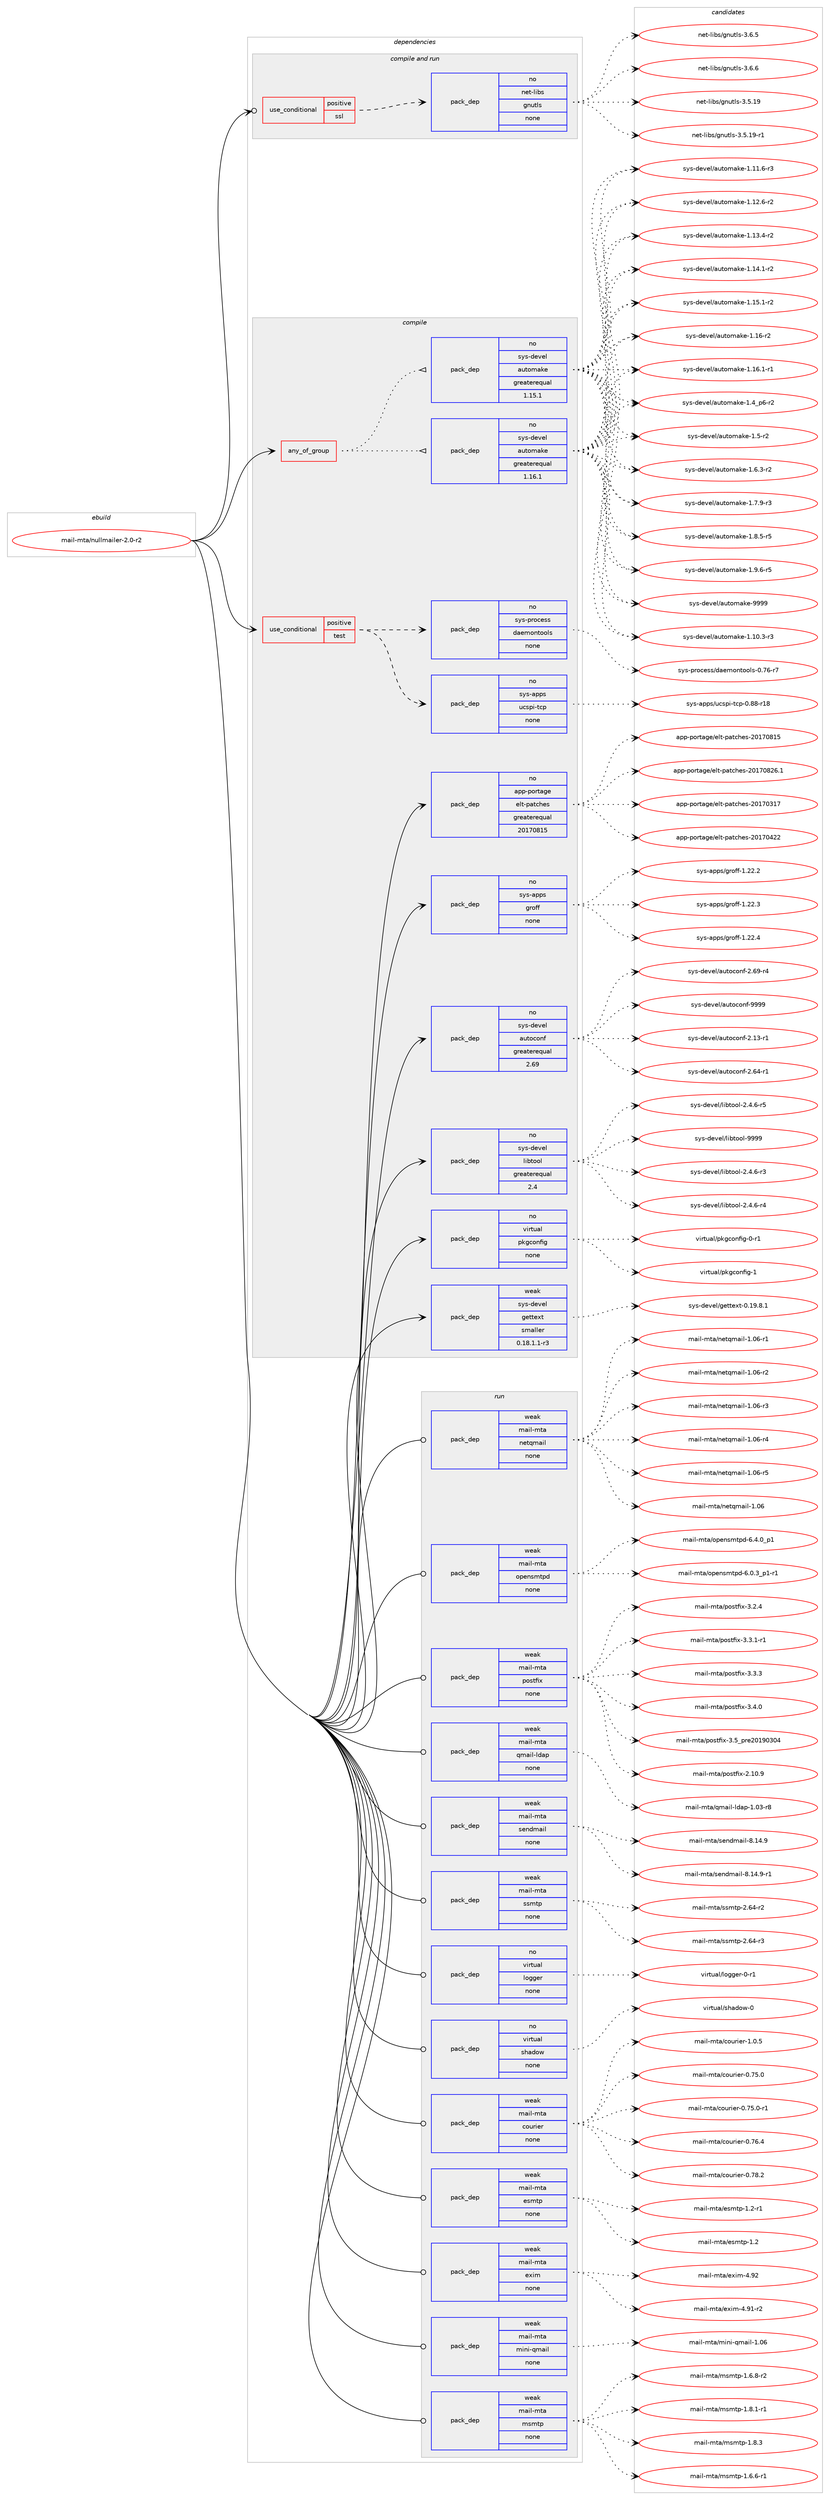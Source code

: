 digraph prolog {

# *************
# Graph options
# *************

newrank=true;
concentrate=true;
compound=true;
graph [rankdir=LR,fontname=Helvetica,fontsize=10,ranksep=1.5];#, ranksep=2.5, nodesep=0.2];
edge  [arrowhead=vee];
node  [fontname=Helvetica,fontsize=10];

# **********
# The ebuild
# **********

subgraph cluster_leftcol {
color=gray;
rank=same;
label=<<i>ebuild</i>>;
id [label="mail-mta/nullmailer-2.0-r2", color=red, width=4, href="../mail-mta/nullmailer-2.0-r2.svg"];
}

# ****************
# The dependencies
# ****************

subgraph cluster_midcol {
color=gray;
label=<<i>dependencies</i>>;
subgraph cluster_compile {
fillcolor="#eeeeee";
style=filled;
label=<<i>compile</i>>;
subgraph any24487 {
dependency1597260 [label=<<TABLE BORDER="0" CELLBORDER="1" CELLSPACING="0" CELLPADDING="4"><TR><TD CELLPADDING="10">any_of_group</TD></TR></TABLE>>, shape=none, color=red];subgraph pack1140810 {
dependency1597261 [label=<<TABLE BORDER="0" CELLBORDER="1" CELLSPACING="0" CELLPADDING="4" WIDTH="220"><TR><TD ROWSPAN="6" CELLPADDING="30">pack_dep</TD></TR><TR><TD WIDTH="110">no</TD></TR><TR><TD>sys-devel</TD></TR><TR><TD>automake</TD></TR><TR><TD>greaterequal</TD></TR><TR><TD>1.16.1</TD></TR></TABLE>>, shape=none, color=blue];
}
dependency1597260:e -> dependency1597261:w [weight=20,style="dotted",arrowhead="oinv"];
subgraph pack1140811 {
dependency1597262 [label=<<TABLE BORDER="0" CELLBORDER="1" CELLSPACING="0" CELLPADDING="4" WIDTH="220"><TR><TD ROWSPAN="6" CELLPADDING="30">pack_dep</TD></TR><TR><TD WIDTH="110">no</TD></TR><TR><TD>sys-devel</TD></TR><TR><TD>automake</TD></TR><TR><TD>greaterequal</TD></TR><TR><TD>1.15.1</TD></TR></TABLE>>, shape=none, color=blue];
}
dependency1597260:e -> dependency1597262:w [weight=20,style="dotted",arrowhead="oinv"];
}
id:e -> dependency1597260:w [weight=20,style="solid",arrowhead="vee"];
subgraph cond431317 {
dependency1597263 [label=<<TABLE BORDER="0" CELLBORDER="1" CELLSPACING="0" CELLPADDING="4"><TR><TD ROWSPAN="3" CELLPADDING="10">use_conditional</TD></TR><TR><TD>positive</TD></TR><TR><TD>test</TD></TR></TABLE>>, shape=none, color=red];
subgraph pack1140812 {
dependency1597264 [label=<<TABLE BORDER="0" CELLBORDER="1" CELLSPACING="0" CELLPADDING="4" WIDTH="220"><TR><TD ROWSPAN="6" CELLPADDING="30">pack_dep</TD></TR><TR><TD WIDTH="110">no</TD></TR><TR><TD>sys-apps</TD></TR><TR><TD>ucspi-tcp</TD></TR><TR><TD>none</TD></TR><TR><TD></TD></TR></TABLE>>, shape=none, color=blue];
}
dependency1597263:e -> dependency1597264:w [weight=20,style="dashed",arrowhead="vee"];
subgraph pack1140813 {
dependency1597265 [label=<<TABLE BORDER="0" CELLBORDER="1" CELLSPACING="0" CELLPADDING="4" WIDTH="220"><TR><TD ROWSPAN="6" CELLPADDING="30">pack_dep</TD></TR><TR><TD WIDTH="110">no</TD></TR><TR><TD>sys-process</TD></TR><TR><TD>daemontools</TD></TR><TR><TD>none</TD></TR><TR><TD></TD></TR></TABLE>>, shape=none, color=blue];
}
dependency1597263:e -> dependency1597265:w [weight=20,style="dashed",arrowhead="vee"];
}
id:e -> dependency1597263:w [weight=20,style="solid",arrowhead="vee"];
subgraph pack1140814 {
dependency1597266 [label=<<TABLE BORDER="0" CELLBORDER="1" CELLSPACING="0" CELLPADDING="4" WIDTH="220"><TR><TD ROWSPAN="6" CELLPADDING="30">pack_dep</TD></TR><TR><TD WIDTH="110">no</TD></TR><TR><TD>app-portage</TD></TR><TR><TD>elt-patches</TD></TR><TR><TD>greaterequal</TD></TR><TR><TD>20170815</TD></TR></TABLE>>, shape=none, color=blue];
}
id:e -> dependency1597266:w [weight=20,style="solid",arrowhead="vee"];
subgraph pack1140815 {
dependency1597267 [label=<<TABLE BORDER="0" CELLBORDER="1" CELLSPACING="0" CELLPADDING="4" WIDTH="220"><TR><TD ROWSPAN="6" CELLPADDING="30">pack_dep</TD></TR><TR><TD WIDTH="110">no</TD></TR><TR><TD>sys-apps</TD></TR><TR><TD>groff</TD></TR><TR><TD>none</TD></TR><TR><TD></TD></TR></TABLE>>, shape=none, color=blue];
}
id:e -> dependency1597267:w [weight=20,style="solid",arrowhead="vee"];
subgraph pack1140816 {
dependency1597268 [label=<<TABLE BORDER="0" CELLBORDER="1" CELLSPACING="0" CELLPADDING="4" WIDTH="220"><TR><TD ROWSPAN="6" CELLPADDING="30">pack_dep</TD></TR><TR><TD WIDTH="110">no</TD></TR><TR><TD>sys-devel</TD></TR><TR><TD>autoconf</TD></TR><TR><TD>greaterequal</TD></TR><TR><TD>2.69</TD></TR></TABLE>>, shape=none, color=blue];
}
id:e -> dependency1597268:w [weight=20,style="solid",arrowhead="vee"];
subgraph pack1140817 {
dependency1597269 [label=<<TABLE BORDER="0" CELLBORDER="1" CELLSPACING="0" CELLPADDING="4" WIDTH="220"><TR><TD ROWSPAN="6" CELLPADDING="30">pack_dep</TD></TR><TR><TD WIDTH="110">no</TD></TR><TR><TD>sys-devel</TD></TR><TR><TD>libtool</TD></TR><TR><TD>greaterequal</TD></TR><TR><TD>2.4</TD></TR></TABLE>>, shape=none, color=blue];
}
id:e -> dependency1597269:w [weight=20,style="solid",arrowhead="vee"];
subgraph pack1140818 {
dependency1597270 [label=<<TABLE BORDER="0" CELLBORDER="1" CELLSPACING="0" CELLPADDING="4" WIDTH="220"><TR><TD ROWSPAN="6" CELLPADDING="30">pack_dep</TD></TR><TR><TD WIDTH="110">no</TD></TR><TR><TD>virtual</TD></TR><TR><TD>pkgconfig</TD></TR><TR><TD>none</TD></TR><TR><TD></TD></TR></TABLE>>, shape=none, color=blue];
}
id:e -> dependency1597270:w [weight=20,style="solid",arrowhead="vee"];
subgraph pack1140819 {
dependency1597271 [label=<<TABLE BORDER="0" CELLBORDER="1" CELLSPACING="0" CELLPADDING="4" WIDTH="220"><TR><TD ROWSPAN="6" CELLPADDING="30">pack_dep</TD></TR><TR><TD WIDTH="110">weak</TD></TR><TR><TD>sys-devel</TD></TR><TR><TD>gettext</TD></TR><TR><TD>smaller</TD></TR><TR><TD>0.18.1.1-r3</TD></TR></TABLE>>, shape=none, color=blue];
}
id:e -> dependency1597271:w [weight=20,style="solid",arrowhead="vee"];
}
subgraph cluster_compileandrun {
fillcolor="#eeeeee";
style=filled;
label=<<i>compile and run</i>>;
subgraph cond431318 {
dependency1597272 [label=<<TABLE BORDER="0" CELLBORDER="1" CELLSPACING="0" CELLPADDING="4"><TR><TD ROWSPAN="3" CELLPADDING="10">use_conditional</TD></TR><TR><TD>positive</TD></TR><TR><TD>ssl</TD></TR></TABLE>>, shape=none, color=red];
subgraph pack1140820 {
dependency1597273 [label=<<TABLE BORDER="0" CELLBORDER="1" CELLSPACING="0" CELLPADDING="4" WIDTH="220"><TR><TD ROWSPAN="6" CELLPADDING="30">pack_dep</TD></TR><TR><TD WIDTH="110">no</TD></TR><TR><TD>net-libs</TD></TR><TR><TD>gnutls</TD></TR><TR><TD>none</TD></TR><TR><TD></TD></TR></TABLE>>, shape=none, color=blue];
}
dependency1597272:e -> dependency1597273:w [weight=20,style="dashed",arrowhead="vee"];
}
id:e -> dependency1597272:w [weight=20,style="solid",arrowhead="odotvee"];
}
subgraph cluster_run {
fillcolor="#eeeeee";
style=filled;
label=<<i>run</i>>;
subgraph pack1140821 {
dependency1597274 [label=<<TABLE BORDER="0" CELLBORDER="1" CELLSPACING="0" CELLPADDING="4" WIDTH="220"><TR><TD ROWSPAN="6" CELLPADDING="30">pack_dep</TD></TR><TR><TD WIDTH="110">no</TD></TR><TR><TD>virtual</TD></TR><TR><TD>logger</TD></TR><TR><TD>none</TD></TR><TR><TD></TD></TR></TABLE>>, shape=none, color=blue];
}
id:e -> dependency1597274:w [weight=20,style="solid",arrowhead="odot"];
subgraph pack1140822 {
dependency1597275 [label=<<TABLE BORDER="0" CELLBORDER="1" CELLSPACING="0" CELLPADDING="4" WIDTH="220"><TR><TD ROWSPAN="6" CELLPADDING="30">pack_dep</TD></TR><TR><TD WIDTH="110">no</TD></TR><TR><TD>virtual</TD></TR><TR><TD>shadow</TD></TR><TR><TD>none</TD></TR><TR><TD></TD></TR></TABLE>>, shape=none, color=blue];
}
id:e -> dependency1597275:w [weight=20,style="solid",arrowhead="odot"];
subgraph pack1140823 {
dependency1597276 [label=<<TABLE BORDER="0" CELLBORDER="1" CELLSPACING="0" CELLPADDING="4" WIDTH="220"><TR><TD ROWSPAN="6" CELLPADDING="30">pack_dep</TD></TR><TR><TD WIDTH="110">weak</TD></TR><TR><TD>mail-mta</TD></TR><TR><TD>courier</TD></TR><TR><TD>none</TD></TR><TR><TD></TD></TR></TABLE>>, shape=none, color=blue];
}
id:e -> dependency1597276:w [weight=20,style="solid",arrowhead="odot"];
subgraph pack1140824 {
dependency1597277 [label=<<TABLE BORDER="0" CELLBORDER="1" CELLSPACING="0" CELLPADDING="4" WIDTH="220"><TR><TD ROWSPAN="6" CELLPADDING="30">pack_dep</TD></TR><TR><TD WIDTH="110">weak</TD></TR><TR><TD>mail-mta</TD></TR><TR><TD>esmtp</TD></TR><TR><TD>none</TD></TR><TR><TD></TD></TR></TABLE>>, shape=none, color=blue];
}
id:e -> dependency1597277:w [weight=20,style="solid",arrowhead="odot"];
subgraph pack1140825 {
dependency1597278 [label=<<TABLE BORDER="0" CELLBORDER="1" CELLSPACING="0" CELLPADDING="4" WIDTH="220"><TR><TD ROWSPAN="6" CELLPADDING="30">pack_dep</TD></TR><TR><TD WIDTH="110">weak</TD></TR><TR><TD>mail-mta</TD></TR><TR><TD>exim</TD></TR><TR><TD>none</TD></TR><TR><TD></TD></TR></TABLE>>, shape=none, color=blue];
}
id:e -> dependency1597278:w [weight=20,style="solid",arrowhead="odot"];
subgraph pack1140826 {
dependency1597279 [label=<<TABLE BORDER="0" CELLBORDER="1" CELLSPACING="0" CELLPADDING="4" WIDTH="220"><TR><TD ROWSPAN="6" CELLPADDING="30">pack_dep</TD></TR><TR><TD WIDTH="110">weak</TD></TR><TR><TD>mail-mta</TD></TR><TR><TD>mini-qmail</TD></TR><TR><TD>none</TD></TR><TR><TD></TD></TR></TABLE>>, shape=none, color=blue];
}
id:e -> dependency1597279:w [weight=20,style="solid",arrowhead="odot"];
subgraph pack1140827 {
dependency1597280 [label=<<TABLE BORDER="0" CELLBORDER="1" CELLSPACING="0" CELLPADDING="4" WIDTH="220"><TR><TD ROWSPAN="6" CELLPADDING="30">pack_dep</TD></TR><TR><TD WIDTH="110">weak</TD></TR><TR><TD>mail-mta</TD></TR><TR><TD>msmtp</TD></TR><TR><TD>none</TD></TR><TR><TD></TD></TR></TABLE>>, shape=none, color=blue];
}
id:e -> dependency1597280:w [weight=20,style="solid",arrowhead="odot"];
subgraph pack1140828 {
dependency1597281 [label=<<TABLE BORDER="0" CELLBORDER="1" CELLSPACING="0" CELLPADDING="4" WIDTH="220"><TR><TD ROWSPAN="6" CELLPADDING="30">pack_dep</TD></TR><TR><TD WIDTH="110">weak</TD></TR><TR><TD>mail-mta</TD></TR><TR><TD>netqmail</TD></TR><TR><TD>none</TD></TR><TR><TD></TD></TR></TABLE>>, shape=none, color=blue];
}
id:e -> dependency1597281:w [weight=20,style="solid",arrowhead="odot"];
subgraph pack1140829 {
dependency1597282 [label=<<TABLE BORDER="0" CELLBORDER="1" CELLSPACING="0" CELLPADDING="4" WIDTH="220"><TR><TD ROWSPAN="6" CELLPADDING="30">pack_dep</TD></TR><TR><TD WIDTH="110">weak</TD></TR><TR><TD>mail-mta</TD></TR><TR><TD>opensmtpd</TD></TR><TR><TD>none</TD></TR><TR><TD></TD></TR></TABLE>>, shape=none, color=blue];
}
id:e -> dependency1597282:w [weight=20,style="solid",arrowhead="odot"];
subgraph pack1140830 {
dependency1597283 [label=<<TABLE BORDER="0" CELLBORDER="1" CELLSPACING="0" CELLPADDING="4" WIDTH="220"><TR><TD ROWSPAN="6" CELLPADDING="30">pack_dep</TD></TR><TR><TD WIDTH="110">weak</TD></TR><TR><TD>mail-mta</TD></TR><TR><TD>postfix</TD></TR><TR><TD>none</TD></TR><TR><TD></TD></TR></TABLE>>, shape=none, color=blue];
}
id:e -> dependency1597283:w [weight=20,style="solid",arrowhead="odot"];
subgraph pack1140831 {
dependency1597284 [label=<<TABLE BORDER="0" CELLBORDER="1" CELLSPACING="0" CELLPADDING="4" WIDTH="220"><TR><TD ROWSPAN="6" CELLPADDING="30">pack_dep</TD></TR><TR><TD WIDTH="110">weak</TD></TR><TR><TD>mail-mta</TD></TR><TR><TD>qmail-ldap</TD></TR><TR><TD>none</TD></TR><TR><TD></TD></TR></TABLE>>, shape=none, color=blue];
}
id:e -> dependency1597284:w [weight=20,style="solid",arrowhead="odot"];
subgraph pack1140832 {
dependency1597285 [label=<<TABLE BORDER="0" CELLBORDER="1" CELLSPACING="0" CELLPADDING="4" WIDTH="220"><TR><TD ROWSPAN="6" CELLPADDING="30">pack_dep</TD></TR><TR><TD WIDTH="110">weak</TD></TR><TR><TD>mail-mta</TD></TR><TR><TD>sendmail</TD></TR><TR><TD>none</TD></TR><TR><TD></TD></TR></TABLE>>, shape=none, color=blue];
}
id:e -> dependency1597285:w [weight=20,style="solid",arrowhead="odot"];
subgraph pack1140833 {
dependency1597286 [label=<<TABLE BORDER="0" CELLBORDER="1" CELLSPACING="0" CELLPADDING="4" WIDTH="220"><TR><TD ROWSPAN="6" CELLPADDING="30">pack_dep</TD></TR><TR><TD WIDTH="110">weak</TD></TR><TR><TD>mail-mta</TD></TR><TR><TD>ssmtp</TD></TR><TR><TD>none</TD></TR><TR><TD></TD></TR></TABLE>>, shape=none, color=blue];
}
id:e -> dependency1597286:w [weight=20,style="solid",arrowhead="odot"];
}
}

# **************
# The candidates
# **************

subgraph cluster_choices {
rank=same;
color=gray;
label=<<i>candidates</i>>;

subgraph choice1140810 {
color=black;
nodesep=1;
choice11512111545100101118101108479711711611110997107101454946494846514511451 [label="sys-devel/automake-1.10.3-r3", color=red, width=4,href="../sys-devel/automake-1.10.3-r3.svg"];
choice11512111545100101118101108479711711611110997107101454946494946544511451 [label="sys-devel/automake-1.11.6-r3", color=red, width=4,href="../sys-devel/automake-1.11.6-r3.svg"];
choice11512111545100101118101108479711711611110997107101454946495046544511450 [label="sys-devel/automake-1.12.6-r2", color=red, width=4,href="../sys-devel/automake-1.12.6-r2.svg"];
choice11512111545100101118101108479711711611110997107101454946495146524511450 [label="sys-devel/automake-1.13.4-r2", color=red, width=4,href="../sys-devel/automake-1.13.4-r2.svg"];
choice11512111545100101118101108479711711611110997107101454946495246494511450 [label="sys-devel/automake-1.14.1-r2", color=red, width=4,href="../sys-devel/automake-1.14.1-r2.svg"];
choice11512111545100101118101108479711711611110997107101454946495346494511450 [label="sys-devel/automake-1.15.1-r2", color=red, width=4,href="../sys-devel/automake-1.15.1-r2.svg"];
choice1151211154510010111810110847971171161111099710710145494649544511450 [label="sys-devel/automake-1.16-r2", color=red, width=4,href="../sys-devel/automake-1.16-r2.svg"];
choice11512111545100101118101108479711711611110997107101454946495446494511449 [label="sys-devel/automake-1.16.1-r1", color=red, width=4,href="../sys-devel/automake-1.16.1-r1.svg"];
choice115121115451001011181011084797117116111109971071014549465295112544511450 [label="sys-devel/automake-1.4_p6-r2", color=red, width=4,href="../sys-devel/automake-1.4_p6-r2.svg"];
choice11512111545100101118101108479711711611110997107101454946534511450 [label="sys-devel/automake-1.5-r2", color=red, width=4,href="../sys-devel/automake-1.5-r2.svg"];
choice115121115451001011181011084797117116111109971071014549465446514511450 [label="sys-devel/automake-1.6.3-r2", color=red, width=4,href="../sys-devel/automake-1.6.3-r2.svg"];
choice115121115451001011181011084797117116111109971071014549465546574511451 [label="sys-devel/automake-1.7.9-r3", color=red, width=4,href="../sys-devel/automake-1.7.9-r3.svg"];
choice115121115451001011181011084797117116111109971071014549465646534511453 [label="sys-devel/automake-1.8.5-r5", color=red, width=4,href="../sys-devel/automake-1.8.5-r5.svg"];
choice115121115451001011181011084797117116111109971071014549465746544511453 [label="sys-devel/automake-1.9.6-r5", color=red, width=4,href="../sys-devel/automake-1.9.6-r5.svg"];
choice115121115451001011181011084797117116111109971071014557575757 [label="sys-devel/automake-9999", color=red, width=4,href="../sys-devel/automake-9999.svg"];
dependency1597261:e -> choice11512111545100101118101108479711711611110997107101454946494846514511451:w [style=dotted,weight="100"];
dependency1597261:e -> choice11512111545100101118101108479711711611110997107101454946494946544511451:w [style=dotted,weight="100"];
dependency1597261:e -> choice11512111545100101118101108479711711611110997107101454946495046544511450:w [style=dotted,weight="100"];
dependency1597261:e -> choice11512111545100101118101108479711711611110997107101454946495146524511450:w [style=dotted,weight="100"];
dependency1597261:e -> choice11512111545100101118101108479711711611110997107101454946495246494511450:w [style=dotted,weight="100"];
dependency1597261:e -> choice11512111545100101118101108479711711611110997107101454946495346494511450:w [style=dotted,weight="100"];
dependency1597261:e -> choice1151211154510010111810110847971171161111099710710145494649544511450:w [style=dotted,weight="100"];
dependency1597261:e -> choice11512111545100101118101108479711711611110997107101454946495446494511449:w [style=dotted,weight="100"];
dependency1597261:e -> choice115121115451001011181011084797117116111109971071014549465295112544511450:w [style=dotted,weight="100"];
dependency1597261:e -> choice11512111545100101118101108479711711611110997107101454946534511450:w [style=dotted,weight="100"];
dependency1597261:e -> choice115121115451001011181011084797117116111109971071014549465446514511450:w [style=dotted,weight="100"];
dependency1597261:e -> choice115121115451001011181011084797117116111109971071014549465546574511451:w [style=dotted,weight="100"];
dependency1597261:e -> choice115121115451001011181011084797117116111109971071014549465646534511453:w [style=dotted,weight="100"];
dependency1597261:e -> choice115121115451001011181011084797117116111109971071014549465746544511453:w [style=dotted,weight="100"];
dependency1597261:e -> choice115121115451001011181011084797117116111109971071014557575757:w [style=dotted,weight="100"];
}
subgraph choice1140811 {
color=black;
nodesep=1;
choice11512111545100101118101108479711711611110997107101454946494846514511451 [label="sys-devel/automake-1.10.3-r3", color=red, width=4,href="../sys-devel/automake-1.10.3-r3.svg"];
choice11512111545100101118101108479711711611110997107101454946494946544511451 [label="sys-devel/automake-1.11.6-r3", color=red, width=4,href="../sys-devel/automake-1.11.6-r3.svg"];
choice11512111545100101118101108479711711611110997107101454946495046544511450 [label="sys-devel/automake-1.12.6-r2", color=red, width=4,href="../sys-devel/automake-1.12.6-r2.svg"];
choice11512111545100101118101108479711711611110997107101454946495146524511450 [label="sys-devel/automake-1.13.4-r2", color=red, width=4,href="../sys-devel/automake-1.13.4-r2.svg"];
choice11512111545100101118101108479711711611110997107101454946495246494511450 [label="sys-devel/automake-1.14.1-r2", color=red, width=4,href="../sys-devel/automake-1.14.1-r2.svg"];
choice11512111545100101118101108479711711611110997107101454946495346494511450 [label="sys-devel/automake-1.15.1-r2", color=red, width=4,href="../sys-devel/automake-1.15.1-r2.svg"];
choice1151211154510010111810110847971171161111099710710145494649544511450 [label="sys-devel/automake-1.16-r2", color=red, width=4,href="../sys-devel/automake-1.16-r2.svg"];
choice11512111545100101118101108479711711611110997107101454946495446494511449 [label="sys-devel/automake-1.16.1-r1", color=red, width=4,href="../sys-devel/automake-1.16.1-r1.svg"];
choice115121115451001011181011084797117116111109971071014549465295112544511450 [label="sys-devel/automake-1.4_p6-r2", color=red, width=4,href="../sys-devel/automake-1.4_p6-r2.svg"];
choice11512111545100101118101108479711711611110997107101454946534511450 [label="sys-devel/automake-1.5-r2", color=red, width=4,href="../sys-devel/automake-1.5-r2.svg"];
choice115121115451001011181011084797117116111109971071014549465446514511450 [label="sys-devel/automake-1.6.3-r2", color=red, width=4,href="../sys-devel/automake-1.6.3-r2.svg"];
choice115121115451001011181011084797117116111109971071014549465546574511451 [label="sys-devel/automake-1.7.9-r3", color=red, width=4,href="../sys-devel/automake-1.7.9-r3.svg"];
choice115121115451001011181011084797117116111109971071014549465646534511453 [label="sys-devel/automake-1.8.5-r5", color=red, width=4,href="../sys-devel/automake-1.8.5-r5.svg"];
choice115121115451001011181011084797117116111109971071014549465746544511453 [label="sys-devel/automake-1.9.6-r5", color=red, width=4,href="../sys-devel/automake-1.9.6-r5.svg"];
choice115121115451001011181011084797117116111109971071014557575757 [label="sys-devel/automake-9999", color=red, width=4,href="../sys-devel/automake-9999.svg"];
dependency1597262:e -> choice11512111545100101118101108479711711611110997107101454946494846514511451:w [style=dotted,weight="100"];
dependency1597262:e -> choice11512111545100101118101108479711711611110997107101454946494946544511451:w [style=dotted,weight="100"];
dependency1597262:e -> choice11512111545100101118101108479711711611110997107101454946495046544511450:w [style=dotted,weight="100"];
dependency1597262:e -> choice11512111545100101118101108479711711611110997107101454946495146524511450:w [style=dotted,weight="100"];
dependency1597262:e -> choice11512111545100101118101108479711711611110997107101454946495246494511450:w [style=dotted,weight="100"];
dependency1597262:e -> choice11512111545100101118101108479711711611110997107101454946495346494511450:w [style=dotted,weight="100"];
dependency1597262:e -> choice1151211154510010111810110847971171161111099710710145494649544511450:w [style=dotted,weight="100"];
dependency1597262:e -> choice11512111545100101118101108479711711611110997107101454946495446494511449:w [style=dotted,weight="100"];
dependency1597262:e -> choice115121115451001011181011084797117116111109971071014549465295112544511450:w [style=dotted,weight="100"];
dependency1597262:e -> choice11512111545100101118101108479711711611110997107101454946534511450:w [style=dotted,weight="100"];
dependency1597262:e -> choice115121115451001011181011084797117116111109971071014549465446514511450:w [style=dotted,weight="100"];
dependency1597262:e -> choice115121115451001011181011084797117116111109971071014549465546574511451:w [style=dotted,weight="100"];
dependency1597262:e -> choice115121115451001011181011084797117116111109971071014549465646534511453:w [style=dotted,weight="100"];
dependency1597262:e -> choice115121115451001011181011084797117116111109971071014549465746544511453:w [style=dotted,weight="100"];
dependency1597262:e -> choice115121115451001011181011084797117116111109971071014557575757:w [style=dotted,weight="100"];
}
subgraph choice1140812 {
color=black;
nodesep=1;
choice1151211154597112112115471179911511210545116991124548465656451144956 [label="sys-apps/ucspi-tcp-0.88-r18", color=red, width=4,href="../sys-apps/ucspi-tcp-0.88-r18.svg"];
dependency1597264:e -> choice1151211154597112112115471179911511210545116991124548465656451144956:w [style=dotted,weight="100"];
}
subgraph choice1140813 {
color=black;
nodesep=1;
choice1151211154511211411199101115115471009710110911111011611111110811545484655544511455 [label="sys-process/daemontools-0.76-r7", color=red, width=4,href="../sys-process/daemontools-0.76-r7.svg"];
dependency1597265:e -> choice1151211154511211411199101115115471009710110911111011611111110811545484655544511455:w [style=dotted,weight="100"];
}
subgraph choice1140814 {
color=black;
nodesep=1;
choice97112112451121111141169710310147101108116451129711699104101115455048495548514955 [label="app-portage/elt-patches-20170317", color=red, width=4,href="../app-portage/elt-patches-20170317.svg"];
choice97112112451121111141169710310147101108116451129711699104101115455048495548525050 [label="app-portage/elt-patches-20170422", color=red, width=4,href="../app-portage/elt-patches-20170422.svg"];
choice97112112451121111141169710310147101108116451129711699104101115455048495548564953 [label="app-portage/elt-patches-20170815", color=red, width=4,href="../app-portage/elt-patches-20170815.svg"];
choice971121124511211111411697103101471011081164511297116991041011154550484955485650544649 [label="app-portage/elt-patches-20170826.1", color=red, width=4,href="../app-portage/elt-patches-20170826.1.svg"];
dependency1597266:e -> choice97112112451121111141169710310147101108116451129711699104101115455048495548514955:w [style=dotted,weight="100"];
dependency1597266:e -> choice97112112451121111141169710310147101108116451129711699104101115455048495548525050:w [style=dotted,weight="100"];
dependency1597266:e -> choice97112112451121111141169710310147101108116451129711699104101115455048495548564953:w [style=dotted,weight="100"];
dependency1597266:e -> choice971121124511211111411697103101471011081164511297116991041011154550484955485650544649:w [style=dotted,weight="100"];
}
subgraph choice1140815 {
color=black;
nodesep=1;
choice11512111545971121121154710311411110210245494650504650 [label="sys-apps/groff-1.22.2", color=red, width=4,href="../sys-apps/groff-1.22.2.svg"];
choice11512111545971121121154710311411110210245494650504651 [label="sys-apps/groff-1.22.3", color=red, width=4,href="../sys-apps/groff-1.22.3.svg"];
choice11512111545971121121154710311411110210245494650504652 [label="sys-apps/groff-1.22.4", color=red, width=4,href="../sys-apps/groff-1.22.4.svg"];
dependency1597267:e -> choice11512111545971121121154710311411110210245494650504650:w [style=dotted,weight="100"];
dependency1597267:e -> choice11512111545971121121154710311411110210245494650504651:w [style=dotted,weight="100"];
dependency1597267:e -> choice11512111545971121121154710311411110210245494650504652:w [style=dotted,weight="100"];
}
subgraph choice1140816 {
color=black;
nodesep=1;
choice1151211154510010111810110847971171161119911111010245504649514511449 [label="sys-devel/autoconf-2.13-r1", color=red, width=4,href="../sys-devel/autoconf-2.13-r1.svg"];
choice1151211154510010111810110847971171161119911111010245504654524511449 [label="sys-devel/autoconf-2.64-r1", color=red, width=4,href="../sys-devel/autoconf-2.64-r1.svg"];
choice1151211154510010111810110847971171161119911111010245504654574511452 [label="sys-devel/autoconf-2.69-r4", color=red, width=4,href="../sys-devel/autoconf-2.69-r4.svg"];
choice115121115451001011181011084797117116111991111101024557575757 [label="sys-devel/autoconf-9999", color=red, width=4,href="../sys-devel/autoconf-9999.svg"];
dependency1597268:e -> choice1151211154510010111810110847971171161119911111010245504649514511449:w [style=dotted,weight="100"];
dependency1597268:e -> choice1151211154510010111810110847971171161119911111010245504654524511449:w [style=dotted,weight="100"];
dependency1597268:e -> choice1151211154510010111810110847971171161119911111010245504654574511452:w [style=dotted,weight="100"];
dependency1597268:e -> choice115121115451001011181011084797117116111991111101024557575757:w [style=dotted,weight="100"];
}
subgraph choice1140817 {
color=black;
nodesep=1;
choice1151211154510010111810110847108105981161111111084550465246544511451 [label="sys-devel/libtool-2.4.6-r3", color=red, width=4,href="../sys-devel/libtool-2.4.6-r3.svg"];
choice1151211154510010111810110847108105981161111111084550465246544511452 [label="sys-devel/libtool-2.4.6-r4", color=red, width=4,href="../sys-devel/libtool-2.4.6-r4.svg"];
choice1151211154510010111810110847108105981161111111084550465246544511453 [label="sys-devel/libtool-2.4.6-r5", color=red, width=4,href="../sys-devel/libtool-2.4.6-r5.svg"];
choice1151211154510010111810110847108105981161111111084557575757 [label="sys-devel/libtool-9999", color=red, width=4,href="../sys-devel/libtool-9999.svg"];
dependency1597269:e -> choice1151211154510010111810110847108105981161111111084550465246544511451:w [style=dotted,weight="100"];
dependency1597269:e -> choice1151211154510010111810110847108105981161111111084550465246544511452:w [style=dotted,weight="100"];
dependency1597269:e -> choice1151211154510010111810110847108105981161111111084550465246544511453:w [style=dotted,weight="100"];
dependency1597269:e -> choice1151211154510010111810110847108105981161111111084557575757:w [style=dotted,weight="100"];
}
subgraph choice1140818 {
color=black;
nodesep=1;
choice11810511411611797108471121071039911111010210510345484511449 [label="virtual/pkgconfig-0-r1", color=red, width=4,href="../virtual/pkgconfig-0-r1.svg"];
choice1181051141161179710847112107103991111101021051034549 [label="virtual/pkgconfig-1", color=red, width=4,href="../virtual/pkgconfig-1.svg"];
dependency1597270:e -> choice11810511411611797108471121071039911111010210510345484511449:w [style=dotted,weight="100"];
dependency1597270:e -> choice1181051141161179710847112107103991111101021051034549:w [style=dotted,weight="100"];
}
subgraph choice1140819 {
color=black;
nodesep=1;
choice1151211154510010111810110847103101116116101120116454846495746564649 [label="sys-devel/gettext-0.19.8.1", color=red, width=4,href="../sys-devel/gettext-0.19.8.1.svg"];
dependency1597271:e -> choice1151211154510010111810110847103101116116101120116454846495746564649:w [style=dotted,weight="100"];
}
subgraph choice1140820 {
color=black;
nodesep=1;
choice11010111645108105981154710311011711610811545514653464957 [label="net-libs/gnutls-3.5.19", color=red, width=4,href="../net-libs/gnutls-3.5.19.svg"];
choice110101116451081059811547103110117116108115455146534649574511449 [label="net-libs/gnutls-3.5.19-r1", color=red, width=4,href="../net-libs/gnutls-3.5.19-r1.svg"];
choice110101116451081059811547103110117116108115455146544653 [label="net-libs/gnutls-3.6.5", color=red, width=4,href="../net-libs/gnutls-3.6.5.svg"];
choice110101116451081059811547103110117116108115455146544654 [label="net-libs/gnutls-3.6.6", color=red, width=4,href="../net-libs/gnutls-3.6.6.svg"];
dependency1597273:e -> choice11010111645108105981154710311011711610811545514653464957:w [style=dotted,weight="100"];
dependency1597273:e -> choice110101116451081059811547103110117116108115455146534649574511449:w [style=dotted,weight="100"];
dependency1597273:e -> choice110101116451081059811547103110117116108115455146544653:w [style=dotted,weight="100"];
dependency1597273:e -> choice110101116451081059811547103110117116108115455146544654:w [style=dotted,weight="100"];
}
subgraph choice1140821 {
color=black;
nodesep=1;
choice118105114116117971084710811110310310111445484511449 [label="virtual/logger-0-r1", color=red, width=4,href="../virtual/logger-0-r1.svg"];
dependency1597274:e -> choice118105114116117971084710811110310310111445484511449:w [style=dotted,weight="100"];
}
subgraph choice1140822 {
color=black;
nodesep=1;
choice1181051141161179710847115104971001111194548 [label="virtual/shadow-0", color=red, width=4,href="../virtual/shadow-0.svg"];
dependency1597275:e -> choice1181051141161179710847115104971001111194548:w [style=dotted,weight="100"];
}
subgraph choice1140823 {
color=black;
nodesep=1;
choice109971051084510911697479911111711410510111445484655534648 [label="mail-mta/courier-0.75.0", color=red, width=4,href="../mail-mta/courier-0.75.0.svg"];
choice1099710510845109116974799111117114105101114454846555346484511449 [label="mail-mta/courier-0.75.0-r1", color=red, width=4,href="../mail-mta/courier-0.75.0-r1.svg"];
choice109971051084510911697479911111711410510111445484655544652 [label="mail-mta/courier-0.76.4", color=red, width=4,href="../mail-mta/courier-0.76.4.svg"];
choice109971051084510911697479911111711410510111445484655564650 [label="mail-mta/courier-0.78.2", color=red, width=4,href="../mail-mta/courier-0.78.2.svg"];
choice1099710510845109116974799111117114105101114454946484653 [label="mail-mta/courier-1.0.5", color=red, width=4,href="../mail-mta/courier-1.0.5.svg"];
dependency1597276:e -> choice109971051084510911697479911111711410510111445484655534648:w [style=dotted,weight="100"];
dependency1597276:e -> choice1099710510845109116974799111117114105101114454846555346484511449:w [style=dotted,weight="100"];
dependency1597276:e -> choice109971051084510911697479911111711410510111445484655544652:w [style=dotted,weight="100"];
dependency1597276:e -> choice109971051084510911697479911111711410510111445484655564650:w [style=dotted,weight="100"];
dependency1597276:e -> choice1099710510845109116974799111117114105101114454946484653:w [style=dotted,weight="100"];
}
subgraph choice1140824 {
color=black;
nodesep=1;
choice1099710510845109116974710111510911611245494650 [label="mail-mta/esmtp-1.2", color=red, width=4,href="../mail-mta/esmtp-1.2.svg"];
choice10997105108451091169747101115109116112454946504511449 [label="mail-mta/esmtp-1.2-r1", color=red, width=4,href="../mail-mta/esmtp-1.2-r1.svg"];
dependency1597277:e -> choice1099710510845109116974710111510911611245494650:w [style=dotted,weight="100"];
dependency1597277:e -> choice10997105108451091169747101115109116112454946504511449:w [style=dotted,weight="100"];
}
subgraph choice1140825 {
color=black;
nodesep=1;
choice1099710510845109116974710112010510945524657494511450 [label="mail-mta/exim-4.91-r2", color=red, width=4,href="../mail-mta/exim-4.91-r2.svg"];
choice109971051084510911697471011201051094552465750 [label="mail-mta/exim-4.92", color=red, width=4,href="../mail-mta/exim-4.92.svg"];
dependency1597278:e -> choice1099710510845109116974710112010510945524657494511450:w [style=dotted,weight="100"];
dependency1597278:e -> choice109971051084510911697471011201051094552465750:w [style=dotted,weight="100"];
}
subgraph choice1140826 {
color=black;
nodesep=1;
choice1099710510845109116974710910511010545113109971051084549464854 [label="mail-mta/mini-qmail-1.06", color=red, width=4,href="../mail-mta/mini-qmail-1.06.svg"];
dependency1597279:e -> choice1099710510845109116974710910511010545113109971051084549464854:w [style=dotted,weight="100"];
}
subgraph choice1140827 {
color=black;
nodesep=1;
choice109971051084510911697471091151091161124549465446544511449 [label="mail-mta/msmtp-1.6.6-r1", color=red, width=4,href="../mail-mta/msmtp-1.6.6-r1.svg"];
choice109971051084510911697471091151091161124549465446564511450 [label="mail-mta/msmtp-1.6.8-r2", color=red, width=4,href="../mail-mta/msmtp-1.6.8-r2.svg"];
choice109971051084510911697471091151091161124549465646494511449 [label="mail-mta/msmtp-1.8.1-r1", color=red, width=4,href="../mail-mta/msmtp-1.8.1-r1.svg"];
choice10997105108451091169747109115109116112454946564651 [label="mail-mta/msmtp-1.8.3", color=red, width=4,href="../mail-mta/msmtp-1.8.3.svg"];
dependency1597280:e -> choice109971051084510911697471091151091161124549465446544511449:w [style=dotted,weight="100"];
dependency1597280:e -> choice109971051084510911697471091151091161124549465446564511450:w [style=dotted,weight="100"];
dependency1597280:e -> choice109971051084510911697471091151091161124549465646494511449:w [style=dotted,weight="100"];
dependency1597280:e -> choice10997105108451091169747109115109116112454946564651:w [style=dotted,weight="100"];
}
subgraph choice1140828 {
color=black;
nodesep=1;
choice10997105108451091169747110101116113109971051084549464854 [label="mail-mta/netqmail-1.06", color=red, width=4,href="../mail-mta/netqmail-1.06.svg"];
choice109971051084510911697471101011161131099710510845494648544511449 [label="mail-mta/netqmail-1.06-r1", color=red, width=4,href="../mail-mta/netqmail-1.06-r1.svg"];
choice109971051084510911697471101011161131099710510845494648544511450 [label="mail-mta/netqmail-1.06-r2", color=red, width=4,href="../mail-mta/netqmail-1.06-r2.svg"];
choice109971051084510911697471101011161131099710510845494648544511451 [label="mail-mta/netqmail-1.06-r3", color=red, width=4,href="../mail-mta/netqmail-1.06-r3.svg"];
choice109971051084510911697471101011161131099710510845494648544511452 [label="mail-mta/netqmail-1.06-r4", color=red, width=4,href="../mail-mta/netqmail-1.06-r4.svg"];
choice109971051084510911697471101011161131099710510845494648544511453 [label="mail-mta/netqmail-1.06-r5", color=red, width=4,href="../mail-mta/netqmail-1.06-r5.svg"];
dependency1597281:e -> choice10997105108451091169747110101116113109971051084549464854:w [style=dotted,weight="100"];
dependency1597281:e -> choice109971051084510911697471101011161131099710510845494648544511449:w [style=dotted,weight="100"];
dependency1597281:e -> choice109971051084510911697471101011161131099710510845494648544511450:w [style=dotted,weight="100"];
dependency1597281:e -> choice109971051084510911697471101011161131099710510845494648544511451:w [style=dotted,weight="100"];
dependency1597281:e -> choice109971051084510911697471101011161131099710510845494648544511452:w [style=dotted,weight="100"];
dependency1597281:e -> choice109971051084510911697471101011161131099710510845494648544511453:w [style=dotted,weight="100"];
}
subgraph choice1140829 {
color=black;
nodesep=1;
choice1099710510845109116974711111210111011510911611210045544648465195112494511449 [label="mail-mta/opensmtpd-6.0.3_p1-r1", color=red, width=4,href="../mail-mta/opensmtpd-6.0.3_p1-r1.svg"];
choice109971051084510911697471111121011101151091161121004554465246489511249 [label="mail-mta/opensmtpd-6.4.0_p1", color=red, width=4,href="../mail-mta/opensmtpd-6.4.0_p1.svg"];
dependency1597282:e -> choice1099710510845109116974711111210111011510911611210045544648465195112494511449:w [style=dotted,weight="100"];
dependency1597282:e -> choice109971051084510911697471111121011101151091161121004554465246489511249:w [style=dotted,weight="100"];
}
subgraph choice1140830 {
color=black;
nodesep=1;
choice1099710510845109116974711211111511610210512045504649484657 [label="mail-mta/postfix-2.10.9", color=red, width=4,href="../mail-mta/postfix-2.10.9.svg"];
choice10997105108451091169747112111115116102105120455146504652 [label="mail-mta/postfix-3.2.4", color=red, width=4,href="../mail-mta/postfix-3.2.4.svg"];
choice109971051084510911697471121111151161021051204551465146494511449 [label="mail-mta/postfix-3.3.1-r1", color=red, width=4,href="../mail-mta/postfix-3.3.1-r1.svg"];
choice10997105108451091169747112111115116102105120455146514651 [label="mail-mta/postfix-3.3.3", color=red, width=4,href="../mail-mta/postfix-3.3.3.svg"];
choice10997105108451091169747112111115116102105120455146524648 [label="mail-mta/postfix-3.4.0", color=red, width=4,href="../mail-mta/postfix-3.4.0.svg"];
choice1099710510845109116974711211111511610210512045514653951121141015048495748514852 [label="mail-mta/postfix-3.5_pre20190304", color=red, width=4,href="../mail-mta/postfix-3.5_pre20190304.svg"];
dependency1597283:e -> choice1099710510845109116974711211111511610210512045504649484657:w [style=dotted,weight="100"];
dependency1597283:e -> choice10997105108451091169747112111115116102105120455146504652:w [style=dotted,weight="100"];
dependency1597283:e -> choice109971051084510911697471121111151161021051204551465146494511449:w [style=dotted,weight="100"];
dependency1597283:e -> choice10997105108451091169747112111115116102105120455146514651:w [style=dotted,weight="100"];
dependency1597283:e -> choice10997105108451091169747112111115116102105120455146524648:w [style=dotted,weight="100"];
dependency1597283:e -> choice1099710510845109116974711211111511610210512045514653951121141015048495748514852:w [style=dotted,weight="100"];
}
subgraph choice1140831 {
color=black;
nodesep=1;
choice1099710510845109116974711310997105108451081009711245494648514511456 [label="mail-mta/qmail-ldap-1.03-r8", color=red, width=4,href="../mail-mta/qmail-ldap-1.03-r8.svg"];
dependency1597284:e -> choice1099710510845109116974711310997105108451081009711245494648514511456:w [style=dotted,weight="100"];
}
subgraph choice1140832 {
color=black;
nodesep=1;
choice109971051084510911697471151011101001099710510845564649524657 [label="mail-mta/sendmail-8.14.9", color=red, width=4,href="../mail-mta/sendmail-8.14.9.svg"];
choice1099710510845109116974711510111010010997105108455646495246574511449 [label="mail-mta/sendmail-8.14.9-r1", color=red, width=4,href="../mail-mta/sendmail-8.14.9-r1.svg"];
dependency1597285:e -> choice109971051084510911697471151011101001099710510845564649524657:w [style=dotted,weight="100"];
dependency1597285:e -> choice1099710510845109116974711510111010010997105108455646495246574511449:w [style=dotted,weight="100"];
}
subgraph choice1140833 {
color=black;
nodesep=1;
choice1099710510845109116974711511510911611245504654524511450 [label="mail-mta/ssmtp-2.64-r2", color=red, width=4,href="../mail-mta/ssmtp-2.64-r2.svg"];
choice1099710510845109116974711511510911611245504654524511451 [label="mail-mta/ssmtp-2.64-r3", color=red, width=4,href="../mail-mta/ssmtp-2.64-r3.svg"];
dependency1597286:e -> choice1099710510845109116974711511510911611245504654524511450:w [style=dotted,weight="100"];
dependency1597286:e -> choice1099710510845109116974711511510911611245504654524511451:w [style=dotted,weight="100"];
}
}

}
